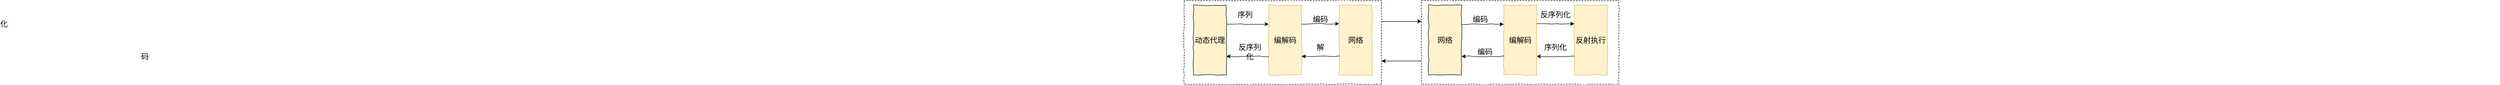 <mxfile version="13.7.6" type="device"><diagram id="UmCBewdui-jtBUoA7CAL" name="第 1 页"><mxGraphModel dx="3903" dy="713" grid="1" gridSize="10" guides="1" tooltips="1" connect="1" arrows="1" fold="1" page="1" pageScale="1" pageWidth="827" pageHeight="1169" math="0" shadow="0"><root><mxCell id="0"/><mxCell id="1" parent="0"/><mxCell id="sfhBICEHjSAHVJmOHqOD-3" value="" style="edgeStyle=orthogonalEdgeStyle;rounded=0;orthogonalLoop=1;jettySize=auto;html=1;sketch=1;sketchStyle=comic;fontSize=16;" edge="1" parent="1"><mxGeometry relative="1" as="geometry"><mxPoint x="150" y="211" as="sourcePoint"/><mxPoint x="240" y="211" as="targetPoint"/></mxGeometry></mxCell><mxCell id="sfhBICEHjSAHVJmOHqOD-1" value="动态代理" style="rounded=0;whiteSpace=wrap;html=1;sketch=1;sketchStyle=comic;fillColor=#FFF2CC;fontSize=16;" vertex="1" parent="1"><mxGeometry x="80" y="170" width="70" height="150" as="geometry"/></mxCell><mxCell id="sfhBICEHjSAHVJmOHqOD-2" value="编解码" style="rounded=0;whiteSpace=wrap;html=1;sketch=1;sketchStyle=comic;fillColor=#fff2cc;strokeColor=#d6b656;fontSize=16;" vertex="1" parent="1"><mxGeometry x="240" y="170" width="70" height="150" as="geometry"/></mxCell><mxCell id="sfhBICEHjSAHVJmOHqOD-4" value="网络" style="rounded=0;whiteSpace=wrap;html=1;sketch=1;sketchStyle=comic;fillColor=#fff2cc;strokeColor=#d6b656;fontSize=16;" vertex="1" parent="1"><mxGeometry x="390" y="170" width="70" height="150" as="geometry"/></mxCell><mxCell id="sfhBICEHjSAHVJmOHqOD-5" value="" style="edgeStyle=orthogonalEdgeStyle;rounded=0;orthogonalLoop=1;jettySize=auto;html=1;sketch=1;sketchStyle=comic;fontSize=16;" edge="1" parent="1"><mxGeometry relative="1" as="geometry"><mxPoint x="310" y="210" as="sourcePoint"/><mxPoint x="390" y="210" as="targetPoint"/></mxGeometry></mxCell><mxCell id="sfhBICEHjSAHVJmOHqOD-6" value="" style="endArrow=classic;html=1;sketch=1;sketchStyle=comic;fontSize=16;" edge="1" parent="1"><mxGeometry width="50" height="50" relative="1" as="geometry"><mxPoint x="390" y="280" as="sourcePoint"/><mxPoint x="310" y="280" as="targetPoint"/></mxGeometry></mxCell><mxCell id="sfhBICEHjSAHVJmOHqOD-8" value="" style="endArrow=classic;html=1;sketch=1;sketchStyle=comic;fontSize=16;" edge="1" parent="1"><mxGeometry width="50" height="50" relative="1" as="geometry"><mxPoint x="240" y="280" as="sourcePoint"/><mxPoint x="150" y="280" as="targetPoint"/></mxGeometry></mxCell><mxCell id="sfhBICEHjSAHVJmOHqOD-9" value="序列化&lt;span style=&quot;color: rgba(0, 0, 0, 0); font-family: monospace; font-size: 16px;&quot;&gt;%3CmxGraphModel%3E%3Croot%3E%3CmxCell%20id%3D%220%22%2F%3E%3CmxCell%20id%3D%221%22%20parent%3D%220%22%2F%3E%3CmxCell%20id%3D%222%22%20value%3D%22%22%20style%3D%22endArrow%3Dclassic%3Bhtml%3D1%3B%22%20edge%3D%221%22%20parent%3D%221%22%3E%3CmxGeometry%20width%3D%2250%22%20height%3D%2250%22%20relative%3D%221%22%20as%3D%22geometry%22%3E%3CmxPoint%20x%3D%22390%22%20y%3D%22280%22%20as%3D%22sourcePoint%22%2F%3E%3CmxPoint%20x%3D%22310%22%20y%3D%22280%22%20as%3D%22targetPoint%22%2F%3E%3C%2FmxGeometry%3E%3C%2FmxCell%3E%3C%2Froot%3E%3C%2FmxGraphModel%3E&lt;/span&gt;" style="text;html=1;strokeColor=none;fillColor=none;align=center;verticalAlign=middle;whiteSpace=wrap;rounded=0;sketch=1;sketchStyle=comic;fontSize=16;" vertex="1" parent="1"><mxGeometry x="170" y="190" width="40" height="20" as="geometry"/></mxCell><mxCell id="sfhBICEHjSAHVJmOHqOD-10" value="编码" style="text;html=1;strokeColor=none;fillColor=none;align=center;verticalAlign=middle;whiteSpace=wrap;rounded=0;sketch=1;sketchStyle=comic;fontSize=16;" vertex="1" parent="1"><mxGeometry x="330" y="190" width="40" height="20" as="geometry"/></mxCell><mxCell id="sfhBICEHjSAHVJmOHqOD-11" value="解码&lt;span style=&quot;color: rgba(0, 0, 0, 0); font-family: monospace; font-size: 16px;&quot;&gt;%3CmxGraphModel%3E%3Croot%3E%3CmxCell%20id%3D%220%22%2F%3E%3CmxCell%20id%3D%221%22%20parent%3D%220%22%2F%3E%3CmxCell%20id%3D%222%22%20value%3D%22%E7%BC%96%E7%A0%81%22%20style%3D%22text%3Bhtml%3D1%3BstrokeColor%3Dnone%3BfillColor%3Dnone%3Balign%3Dcenter%3BverticalAlign%3Dmiddle%3BwhiteSpace%3Dwrap%3Brounded%3D0%3B%22%20vertex%3D%221%22%20parent%3D%221%22%3E%3CmxGeometry%20x%3D%22330%22%20y%3D%22190%22%20width%3D%2240%22%20height%3D%2220%22%20as%3D%22geometry%22%2F%3E%3C%2FmxCell%3E%3C%2Froot%3E%3C%2FmxGraphModel%3E&lt;/span&gt;" style="text;html=1;strokeColor=none;fillColor=none;align=center;verticalAlign=middle;whiteSpace=wrap;rounded=0;sketch=1;sketchStyle=comic;fontSize=16;" vertex="1" parent="1"><mxGeometry x="330" y="260" width="40" height="20" as="geometry"/></mxCell><mxCell id="sfhBICEHjSAHVJmOHqOD-12" value="反序列化" style="text;html=1;strokeColor=none;fillColor=none;align=center;verticalAlign=middle;whiteSpace=wrap;rounded=0;sketch=1;sketchStyle=comic;fontSize=16;" vertex="1" parent="1"><mxGeometry x="170" y="260" width="60" height="20" as="geometry"/></mxCell><mxCell id="sfhBICEHjSAHVJmOHqOD-13" value="" style="rounded=0;whiteSpace=wrap;html=1;fillColor=none;comic=1;dashed=1;fontSize=16;" vertex="1" parent="1"><mxGeometry x="60" y="160" width="420" height="180" as="geometry"/></mxCell><mxCell id="sfhBICEHjSAHVJmOHqOD-14" value="" style="edgeStyle=orthogonalEdgeStyle;rounded=0;orthogonalLoop=1;jettySize=auto;html=1;sketch=1;sketchStyle=comic;fontSize=16;" edge="1" parent="1"><mxGeometry relative="1" as="geometry"><mxPoint x="650" y="211" as="sourcePoint"/><mxPoint x="740" y="211" as="targetPoint"/></mxGeometry></mxCell><mxCell id="sfhBICEHjSAHVJmOHqOD-15" value="网络" style="rounded=0;whiteSpace=wrap;html=1;sketch=1;sketchStyle=comic;fillColor=#FFF2CC;fontSize=16;" vertex="1" parent="1"><mxGeometry x="580" y="170" width="70" height="150" as="geometry"/></mxCell><mxCell id="sfhBICEHjSAHVJmOHqOD-16" value="编解码" style="rounded=0;whiteSpace=wrap;html=1;sketch=1;sketchStyle=comic;fillColor=#fff2cc;strokeColor=#d6b656;fontSize=16;" vertex="1" parent="1"><mxGeometry x="740" y="170" width="70" height="150" as="geometry"/></mxCell><mxCell id="sfhBICEHjSAHVJmOHqOD-17" value="反射执行" style="rounded=0;whiteSpace=wrap;html=1;sketch=1;sketchStyle=comic;fillColor=#fff2cc;strokeColor=#d6b656;fontSize=16;" vertex="1" parent="1"><mxGeometry x="890" y="170" width="70" height="150" as="geometry"/></mxCell><mxCell id="sfhBICEHjSAHVJmOHqOD-18" value="" style="edgeStyle=orthogonalEdgeStyle;rounded=0;orthogonalLoop=1;jettySize=auto;html=1;sketch=1;sketchStyle=comic;fontSize=16;" edge="1" parent="1"><mxGeometry relative="1" as="geometry"><mxPoint x="810" y="210" as="sourcePoint"/><mxPoint x="890" y="210" as="targetPoint"/></mxGeometry></mxCell><mxCell id="sfhBICEHjSAHVJmOHqOD-19" value="" style="endArrow=classic;html=1;sketch=1;sketchStyle=comic;fontSize=16;" edge="1" parent="1"><mxGeometry width="50" height="50" relative="1" as="geometry"><mxPoint x="890" y="280" as="sourcePoint"/><mxPoint x="810" y="280" as="targetPoint"/></mxGeometry></mxCell><mxCell id="sfhBICEHjSAHVJmOHqOD-20" value="" style="endArrow=classic;html=1;sketch=1;sketchStyle=comic;fontSize=16;" edge="1" parent="1"><mxGeometry width="50" height="50" relative="1" as="geometry"><mxPoint x="740" y="280" as="sourcePoint"/><mxPoint x="650" y="280" as="targetPoint"/></mxGeometry></mxCell><mxCell id="sfhBICEHjSAHVJmOHqOD-21" value="编码" style="text;html=1;strokeColor=none;fillColor=none;align=center;verticalAlign=middle;whiteSpace=wrap;rounded=0;sketch=1;sketchStyle=comic;fontSize=16;" vertex="1" parent="1"><mxGeometry x="670" y="190" width="40" height="20" as="geometry"/></mxCell><mxCell id="sfhBICEHjSAHVJmOHqOD-22" value="反序列化" style="text;html=1;strokeColor=none;fillColor=none;align=center;verticalAlign=middle;whiteSpace=wrap;rounded=0;sketch=1;sketchStyle=comic;fontSize=16;" vertex="1" parent="1"><mxGeometry x="815" y="180" width="70" height="20" as="geometry"/></mxCell><mxCell id="sfhBICEHjSAHVJmOHqOD-23" value="序列化" style="text;html=1;strokeColor=none;fillColor=none;align=center;verticalAlign=middle;whiteSpace=wrap;rounded=0;sketch=1;sketchStyle=comic;fontSize=16;" vertex="1" parent="1"><mxGeometry x="815" y="250" width="70" height="20" as="geometry"/></mxCell><mxCell id="sfhBICEHjSAHVJmOHqOD-24" value="编码" style="text;html=1;strokeColor=none;fillColor=none;align=center;verticalAlign=middle;whiteSpace=wrap;rounded=0;sketch=1;sketchStyle=comic;fontSize=16;" vertex="1" parent="1"><mxGeometry x="670" y="260" width="60" height="20" as="geometry"/></mxCell><mxCell id="sfhBICEHjSAHVJmOHqOD-28" value="" style="endArrow=classic;html=1;fontSize=16;exitX=1;exitY=0.25;exitDx=0;exitDy=0;entryX=0;entryY=0.25;entryDx=0;entryDy=0;" edge="1" parent="1" source="sfhBICEHjSAHVJmOHqOD-13"><mxGeometry width="50" height="50" relative="1" as="geometry"><mxPoint x="500" y="240" as="sourcePoint"/><mxPoint x="565" y="205" as="targetPoint"/></mxGeometry></mxCell><mxCell id="sfhBICEHjSAHVJmOHqOD-29" value="" style="endArrow=none;html=1;fontSize=16;exitX=1;exitY=0.25;exitDx=0;exitDy=0;entryX=0;entryY=0.25;entryDx=0;entryDy=0;endFill=0;startArrow=classic;startFill=1;" edge="1" parent="1"><mxGeometry width="50" height="50" relative="1" as="geometry"><mxPoint x="480" y="290" as="sourcePoint"/><mxPoint x="565" y="290" as="targetPoint"/></mxGeometry></mxCell><mxCell id="sfhBICEHjSAHVJmOHqOD-30" value="" style="rounded=0;whiteSpace=wrap;html=1;fillColor=none;comic=1;dashed=1;fontSize=16;" vertex="1" parent="1"><mxGeometry x="565" y="160" width="420" height="180" as="geometry"/></mxCell></root></mxGraphModel></diagram></mxfile>